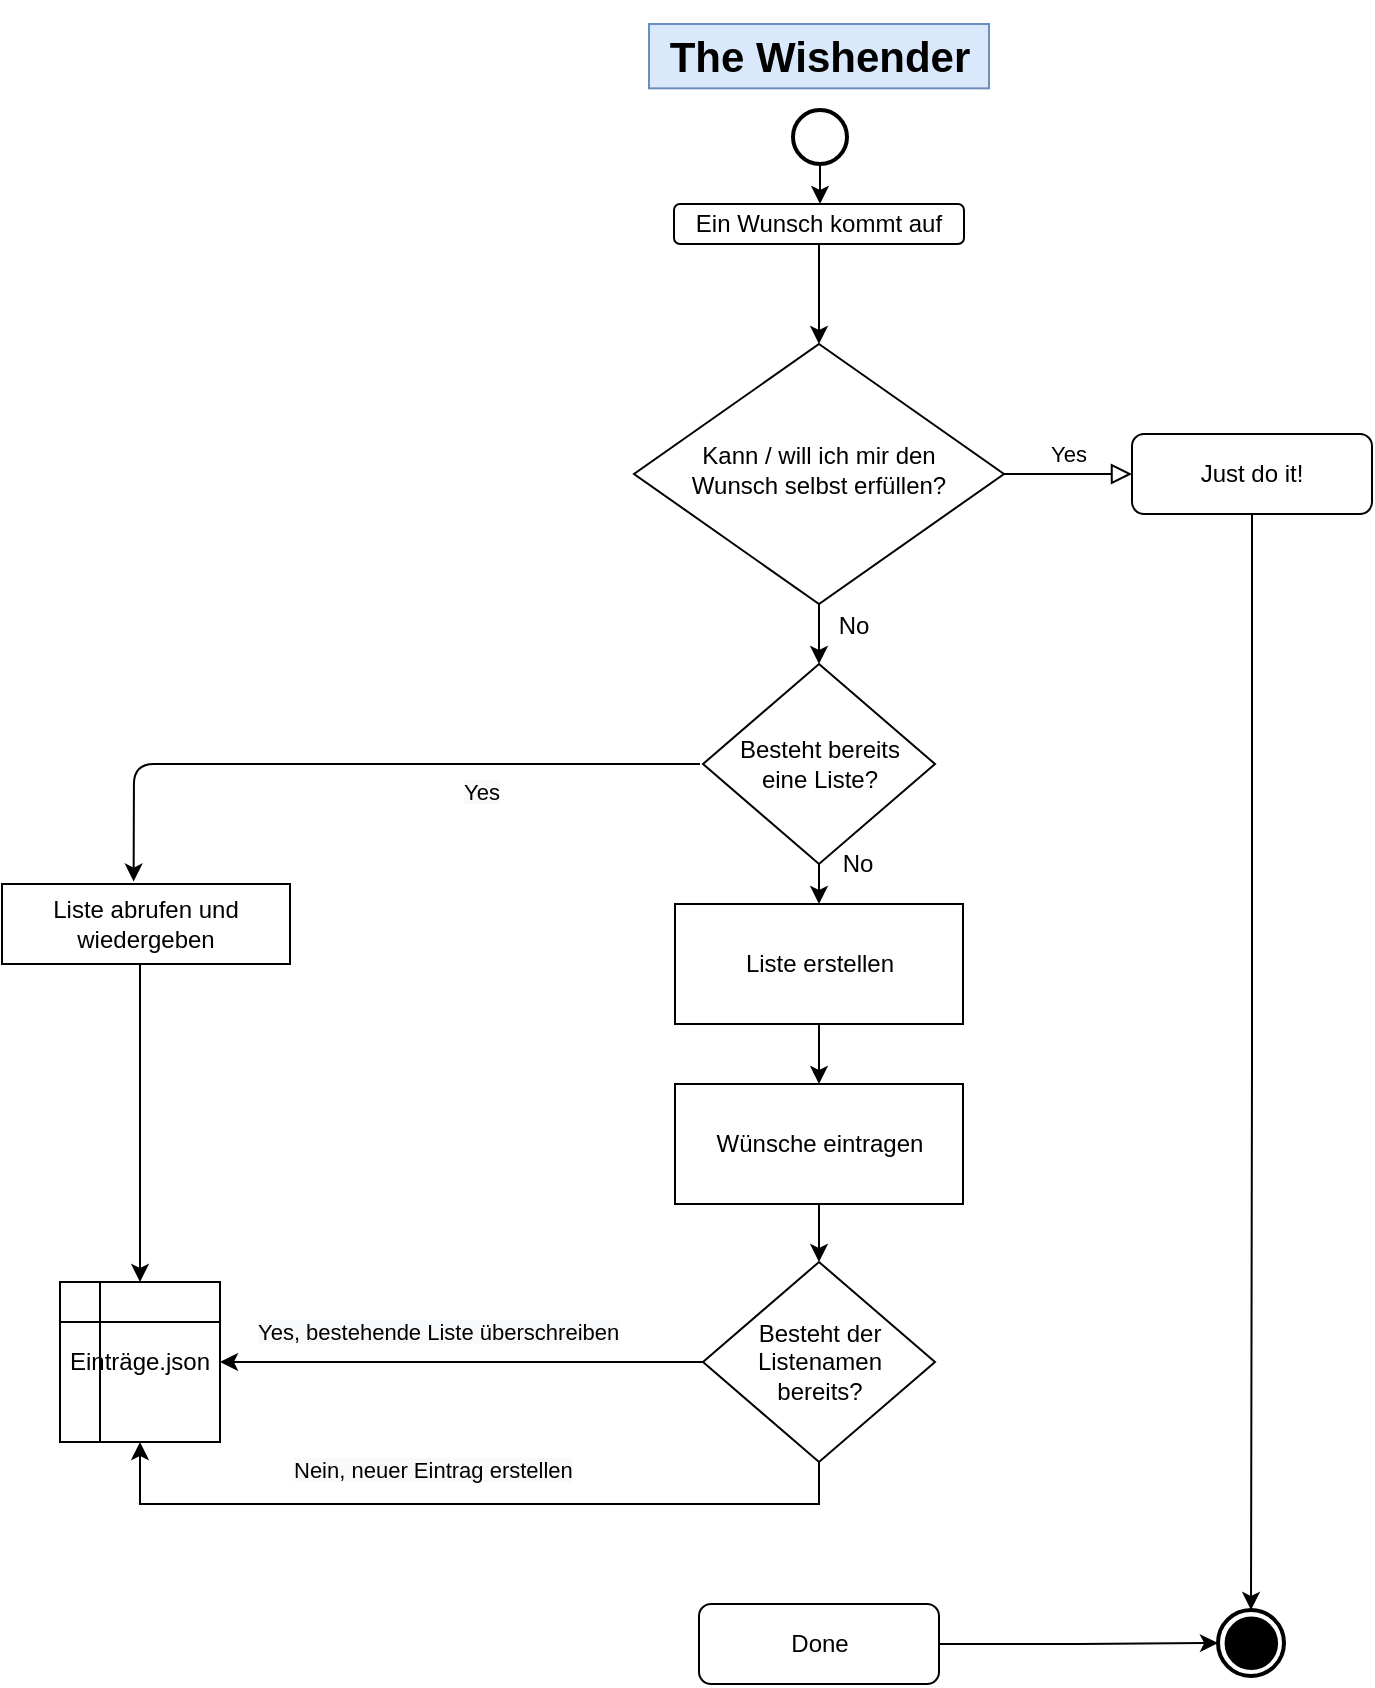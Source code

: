 <mxfile version="14.8.0" type="github">
  <diagram id="C5RBs43oDa-KdzZeNtuy" name="Page-1">
    <mxGraphModel dx="1773" dy="595" grid="1" gridSize="10" guides="1" tooltips="1" connect="1" arrows="1" fold="1" page="1" pageScale="1" pageWidth="827" pageHeight="1169" math="0" shadow="0">
      <root>
        <mxCell id="WIyWlLk6GJQsqaUBKTNV-0" />
        <mxCell id="WIyWlLk6GJQsqaUBKTNV-1" parent="WIyWlLk6GJQsqaUBKTNV-0" />
        <mxCell id="di-3Y8y_mHHa996DrnMo-0" style="edgeStyle=orthogonalEdgeStyle;rounded=0;orthogonalLoop=1;jettySize=auto;html=1;entryX=0.5;entryY=0;entryDx=0;entryDy=0;" parent="WIyWlLk6GJQsqaUBKTNV-1" source="WIyWlLk6GJQsqaUBKTNV-3" target="WIyWlLk6GJQsqaUBKTNV-6" edge="1">
          <mxGeometry relative="1" as="geometry" />
        </mxCell>
        <mxCell id="WIyWlLk6GJQsqaUBKTNV-3" value="Ein Wunsch kommt auf" style="rounded=1;whiteSpace=wrap;html=1;fontSize=12;glass=0;strokeWidth=1;shadow=0;" parent="WIyWlLk6GJQsqaUBKTNV-1" vertex="1">
          <mxGeometry x="249" y="250" width="145" height="20" as="geometry" />
        </mxCell>
        <mxCell id="WIyWlLk6GJQsqaUBKTNV-5" value="Yes" style="edgeStyle=orthogonalEdgeStyle;rounded=0;html=1;jettySize=auto;orthogonalLoop=1;fontSize=11;endArrow=block;endFill=0;endSize=8;strokeWidth=1;shadow=0;labelBackgroundColor=none;" parent="WIyWlLk6GJQsqaUBKTNV-1" source="WIyWlLk6GJQsqaUBKTNV-6" target="WIyWlLk6GJQsqaUBKTNV-7" edge="1">
          <mxGeometry y="10" relative="1" as="geometry">
            <mxPoint as="offset" />
          </mxGeometry>
        </mxCell>
        <mxCell id="U8Mcb4lg5IfBwJAD4T7I-14" style="edgeStyle=orthogonalEdgeStyle;rounded=0;orthogonalLoop=1;jettySize=auto;html=1;entryX=0.5;entryY=0;entryDx=0;entryDy=0;" parent="WIyWlLk6GJQsqaUBKTNV-1" source="WIyWlLk6GJQsqaUBKTNV-6" target="UaOyjIJ_8gi9OEM0rkwh-13" edge="1">
          <mxGeometry relative="1" as="geometry">
            <mxPoint x="321" y="490" as="targetPoint" />
          </mxGeometry>
        </mxCell>
        <mxCell id="WIyWlLk6GJQsqaUBKTNV-6" value="&lt;font style=&quot;font-size: 12px&quot;&gt;Kann / will ich mir den Wunsch&amp;nbsp;selbst erfüllen?&lt;/font&gt;" style="rhombus;whiteSpace=wrap;html=1;shadow=0;fontFamily=Helvetica;fontSize=12;align=center;strokeWidth=1;spacing=6;spacingTop=-4;" parent="WIyWlLk6GJQsqaUBKTNV-1" vertex="1">
          <mxGeometry x="229" y="320" width="185" height="130" as="geometry" />
        </mxCell>
        <mxCell id="E0A_zV6E4AdtdAHmEf6j-4" style="edgeStyle=orthogonalEdgeStyle;rounded=0;orthogonalLoop=1;jettySize=auto;html=1;entryX=0.5;entryY=0;entryDx=0;entryDy=0;entryPerimeter=0;" parent="WIyWlLk6GJQsqaUBKTNV-1" source="WIyWlLk6GJQsqaUBKTNV-7" target="E0A_zV6E4AdtdAHmEf6j-6" edge="1">
          <mxGeometry relative="1" as="geometry">
            <mxPoint x="538.5" y="828.5" as="targetPoint" />
          </mxGeometry>
        </mxCell>
        <mxCell id="WIyWlLk6GJQsqaUBKTNV-7" value="Just do it!" style="rounded=1;whiteSpace=wrap;html=1;fontSize=12;glass=0;strokeWidth=1;shadow=0;" parent="WIyWlLk6GJQsqaUBKTNV-1" vertex="1">
          <mxGeometry x="478" y="365" width="120" height="40" as="geometry" />
        </mxCell>
        <mxCell id="E0A_zV6E4AdtdAHmEf6j-3" style="edgeStyle=orthogonalEdgeStyle;rounded=0;orthogonalLoop=1;jettySize=auto;html=1;entryX=0;entryY=0.5;entryDx=0;entryDy=0;entryPerimeter=0;" parent="WIyWlLk6GJQsqaUBKTNV-1" source="WIyWlLk6GJQsqaUBKTNV-11" target="E0A_zV6E4AdtdAHmEf6j-6" edge="1">
          <mxGeometry relative="1" as="geometry">
            <mxPoint x="527" y="840" as="targetPoint" />
          </mxGeometry>
        </mxCell>
        <mxCell id="WIyWlLk6GJQsqaUBKTNV-11" value="Done" style="rounded=1;whiteSpace=wrap;html=1;fontSize=12;glass=0;strokeWidth=1;shadow=0;" parent="WIyWlLk6GJQsqaUBKTNV-1" vertex="1">
          <mxGeometry x="261.5" y="950" width="120" height="40" as="geometry" />
        </mxCell>
        <mxCell id="U8Mcb4lg5IfBwJAD4T7I-0" value="&lt;h2&gt;&lt;b style=&quot;font-size: 21px&quot;&gt;The Wishender&lt;/b&gt;&lt;/h2&gt;" style="text;html=1;strokeColor=#6c8ebf;fillColor=#dae8fc;align=center;verticalAlign=middle;whiteSpace=wrap;rounded=0;" parent="WIyWlLk6GJQsqaUBKTNV-1" vertex="1">
          <mxGeometry x="236.5" y="160" width="170" height="32.18" as="geometry" />
        </mxCell>
        <mxCell id="U8Mcb4lg5IfBwJAD4T7I-17" value="No" style="text;html=1;strokeColor=none;fillColor=none;align=center;verticalAlign=middle;whiteSpace=wrap;rounded=0;" parent="WIyWlLk6GJQsqaUBKTNV-1" vertex="1">
          <mxGeometry x="319" y="451" width="40" height="20" as="geometry" />
        </mxCell>
        <mxCell id="UaOyjIJ_8gi9OEM0rkwh-0" value="" style="endArrow=classic;html=1;entryX=0.457;entryY=-0.031;entryDx=0;entryDy=0;entryPerimeter=0;" parent="WIyWlLk6GJQsqaUBKTNV-1" target="1nC4im5V9MFDBcnBVCWe-0" edge="1">
          <mxGeometry width="50" height="50" relative="1" as="geometry">
            <mxPoint x="262" y="530" as="sourcePoint" />
            <mxPoint x="54" y="590" as="targetPoint" />
            <Array as="points">
              <mxPoint x="-21" y="530" />
            </Array>
          </mxGeometry>
        </mxCell>
        <mxCell id="UaOyjIJ_8gi9OEM0rkwh-1" value="&lt;meta charset=&quot;utf-8&quot;&gt;&lt;span style=&quot;color: rgb(0, 0, 0); font-family: helvetica; font-size: 11px; font-style: normal; font-weight: 400; letter-spacing: normal; text-align: center; text-indent: 0px; text-transform: none; word-spacing: 0px; background-color: rgb(248, 249, 250); display: inline; float: none;&quot;&gt;Yes&lt;/span&gt;" style="text;whiteSpace=wrap;html=1;rotation=0;" parent="WIyWlLk6GJQsqaUBKTNV-1" vertex="1">
          <mxGeometry x="142" y="530" width="40" height="30" as="geometry" />
        </mxCell>
        <mxCell id="UaOyjIJ_8gi9OEM0rkwh-4" value="" style="endArrow=classic;html=1;entryX=0.5;entryY=0;entryDx=0;entryDy=0;exitX=0.5;exitY=1;exitDx=0;exitDy=0;" parent="WIyWlLk6GJQsqaUBKTNV-1" source="UaOyjIJ_8gi9OEM0rkwh-13" target="UaOyjIJ_8gi9OEM0rkwh-5" edge="1">
          <mxGeometry width="50" height="50" relative="1" as="geometry">
            <mxPoint x="322" y="550" as="sourcePoint" />
            <mxPoint x="322" y="590" as="targetPoint" />
          </mxGeometry>
        </mxCell>
        <mxCell id="UaOyjIJ_8gi9OEM0rkwh-5" value="Liste erstellen" style="rounded=0;whiteSpace=wrap;html=1;strokeWidth=1;" parent="WIyWlLk6GJQsqaUBKTNV-1" vertex="1">
          <mxGeometry x="249.5" y="600" width="144" height="60" as="geometry" />
        </mxCell>
        <mxCell id="UaOyjIJ_8gi9OEM0rkwh-7" value="Wünsche eintragen" style="rounded=0;whiteSpace=wrap;html=1;strokeWidth=1;" parent="WIyWlLk6GJQsqaUBKTNV-1" vertex="1">
          <mxGeometry x="249.5" y="690" width="144" height="60" as="geometry" />
        </mxCell>
        <mxCell id="UaOyjIJ_8gi9OEM0rkwh-9" value="" style="endArrow=classic;html=1;exitX=0.5;exitY=1;exitDx=0;exitDy=0;entryX=0.5;entryY=0;entryDx=0;entryDy=0;" parent="WIyWlLk6GJQsqaUBKTNV-1" source="UaOyjIJ_8gi9OEM0rkwh-7" target="1nC4im5V9MFDBcnBVCWe-2" edge="1">
          <mxGeometry width="50" height="50" relative="1" as="geometry">
            <mxPoint x="194" y="820" as="sourcePoint" />
            <mxPoint x="321" y="770" as="targetPoint" />
          </mxGeometry>
        </mxCell>
        <mxCell id="UaOyjIJ_8gi9OEM0rkwh-10" value="" style="endArrow=classic;html=1;entryX=0.5;entryY=0;entryDx=0;entryDy=0;exitX=0.5;exitY=1;exitDx=0;exitDy=0;" parent="WIyWlLk6GJQsqaUBKTNV-1" source="UaOyjIJ_8gi9OEM0rkwh-5" target="UaOyjIJ_8gi9OEM0rkwh-7" edge="1">
          <mxGeometry width="50" height="50" relative="1" as="geometry">
            <mxPoint x="292" y="720" as="sourcePoint" />
            <mxPoint x="342" y="670" as="targetPoint" />
          </mxGeometry>
        </mxCell>
        <mxCell id="UaOyjIJ_8gi9OEM0rkwh-13" value="Besteht bereits &lt;br&gt;eine Liste?" style="rhombus;whiteSpace=wrap;html=1;strokeWidth=1;" parent="WIyWlLk6GJQsqaUBKTNV-1" vertex="1">
          <mxGeometry x="263.5" y="480" width="116" height="100" as="geometry" />
        </mxCell>
        <mxCell id="UaOyjIJ_8gi9OEM0rkwh-15" value="No" style="text;html=1;strokeColor=none;fillColor=none;align=center;verticalAlign=middle;whiteSpace=wrap;rounded=0;" parent="WIyWlLk6GJQsqaUBKTNV-1" vertex="1">
          <mxGeometry x="321" y="570" width="40" height="20" as="geometry" />
        </mxCell>
        <mxCell id="E0A_zV6E4AdtdAHmEf6j-8" style="edgeStyle=orthogonalEdgeStyle;rounded=0;orthogonalLoop=1;jettySize=auto;html=1;entryX=0.5;entryY=0;entryDx=0;entryDy=0;" parent="WIyWlLk6GJQsqaUBKTNV-1" source="E0A_zV6E4AdtdAHmEf6j-0" target="WIyWlLk6GJQsqaUBKTNV-3" edge="1">
          <mxGeometry relative="1" as="geometry" />
        </mxCell>
        <mxCell id="E0A_zV6E4AdtdAHmEf6j-0" value="" style="strokeWidth=2;html=1;shape=mxgraph.flowchart.start_2;whiteSpace=wrap;" parent="WIyWlLk6GJQsqaUBKTNV-1" vertex="1">
          <mxGeometry x="308.5" y="203" width="27" height="27" as="geometry" />
        </mxCell>
        <mxCell id="E0A_zV6E4AdtdAHmEf6j-7" value="" style="group" parent="WIyWlLk6GJQsqaUBKTNV-1" vertex="1" connectable="0">
          <mxGeometry x="521" y="823" width="33" height="83" as="geometry" />
        </mxCell>
        <mxCell id="E0A_zV6E4AdtdAHmEf6j-6" value="" style="strokeWidth=2;html=1;shape=mxgraph.flowchart.start_2;whiteSpace=wrap;fillColor=#FFFFFF;" parent="E0A_zV6E4AdtdAHmEf6j-7" vertex="1">
          <mxGeometry y="130" width="33" height="33" as="geometry" />
        </mxCell>
        <mxCell id="E0A_zV6E4AdtdAHmEf6j-5" value="" style="strokeWidth=2;html=1;shape=mxgraph.flowchart.start_2;whiteSpace=wrap;fillColor=#000000;" parent="E0A_zV6E4AdtdAHmEf6j-7" vertex="1">
          <mxGeometry x="4.29" y="134.29" width="24.75" height="24.75" as="geometry" />
        </mxCell>
        <mxCell id="1nC4im5V9MFDBcnBVCWe-9" style="edgeStyle=orthogonalEdgeStyle;rounded=0;orthogonalLoop=1;jettySize=auto;html=1;exitX=0.5;exitY=1;exitDx=0;exitDy=0;" edge="1" parent="WIyWlLk6GJQsqaUBKTNV-1" source="1nC4im5V9MFDBcnBVCWe-0" target="1nC4im5V9MFDBcnBVCWe-5">
          <mxGeometry relative="1" as="geometry">
            <Array as="points">
              <mxPoint x="-18" y="630" />
            </Array>
          </mxGeometry>
        </mxCell>
        <mxCell id="1nC4im5V9MFDBcnBVCWe-0" value="Liste abrufen und wiedergeben" style="rounded=0;whiteSpace=wrap;html=1;strokeWidth=1;" vertex="1" parent="WIyWlLk6GJQsqaUBKTNV-1">
          <mxGeometry x="-87" y="590" width="144" height="40" as="geometry" />
        </mxCell>
        <mxCell id="1nC4im5V9MFDBcnBVCWe-7" style="edgeStyle=orthogonalEdgeStyle;rounded=0;orthogonalLoop=1;jettySize=auto;html=1;" edge="1" parent="WIyWlLk6GJQsqaUBKTNV-1" source="1nC4im5V9MFDBcnBVCWe-2" target="1nC4im5V9MFDBcnBVCWe-5">
          <mxGeometry relative="1" as="geometry">
            <mxPoint x="-60" y="870" as="targetPoint" />
            <Array as="points">
              <mxPoint x="322" y="900" />
              <mxPoint x="-18" y="900" />
            </Array>
          </mxGeometry>
        </mxCell>
        <mxCell id="1nC4im5V9MFDBcnBVCWe-2" value="Besteht der Listenamen &lt;br&gt;bereits?" style="rhombus;whiteSpace=wrap;html=1;strokeWidth=1;" vertex="1" parent="WIyWlLk6GJQsqaUBKTNV-1">
          <mxGeometry x="263.5" y="779" width="116" height="100" as="geometry" />
        </mxCell>
        <mxCell id="1nC4im5V9MFDBcnBVCWe-4" value="" style="endArrow=classic;html=1;exitX=0;exitY=0.5;exitDx=0;exitDy=0;entryX=1;entryY=0.5;entryDx=0;entryDy=0;" edge="1" parent="WIyWlLk6GJQsqaUBKTNV-1" source="1nC4im5V9MFDBcnBVCWe-2" target="1nC4im5V9MFDBcnBVCWe-5">
          <mxGeometry width="50" height="50" relative="1" as="geometry">
            <mxPoint x="331.5" y="760" as="sourcePoint" />
            <mxPoint x="170" y="820" as="targetPoint" />
          </mxGeometry>
        </mxCell>
        <mxCell id="1nC4im5V9MFDBcnBVCWe-5" value="Einträge.json" style="shape=internalStorage;whiteSpace=wrap;html=1;backgroundOutline=1;" vertex="1" parent="WIyWlLk6GJQsqaUBKTNV-1">
          <mxGeometry x="-58" y="789" width="80" height="80" as="geometry" />
        </mxCell>
        <mxCell id="1nC4im5V9MFDBcnBVCWe-6" value="&lt;span style=&quot;color: rgb(0 , 0 , 0) ; font-family: &amp;#34;helvetica&amp;#34; ; font-size: 11px ; font-style: normal ; font-weight: 400 ; letter-spacing: normal ; text-align: center ; text-indent: 0px ; text-transform: none ; word-spacing: 0px ; background-color: rgb(248 , 249 , 250) ; display: inline ; float: none&quot;&gt;Yes, bestehende Liste überschreiben&lt;/span&gt;" style="text;whiteSpace=wrap;html=1;rotation=0;" vertex="1" parent="WIyWlLk6GJQsqaUBKTNV-1">
          <mxGeometry x="39" y="800" width="210" height="30" as="geometry" />
        </mxCell>
        <mxCell id="1nC4im5V9MFDBcnBVCWe-8" value="&lt;span style=&quot;color: rgb(0 , 0 , 0) ; font-family: &amp;#34;helvetica&amp;#34; ; font-size: 11px ; font-style: normal ; font-weight: 400 ; letter-spacing: normal ; text-align: center ; text-indent: 0px ; text-transform: none ; word-spacing: 0px ; background-color: rgb(248 , 249 , 250) ; display: inline ; float: none&quot;&gt;Nein, neuer Eintrag erstellen&lt;/span&gt;" style="text;whiteSpace=wrap;html=1;rotation=0;" vertex="1" parent="WIyWlLk6GJQsqaUBKTNV-1">
          <mxGeometry x="57" y="869" width="210" height="30" as="geometry" />
        </mxCell>
      </root>
    </mxGraphModel>
  </diagram>
</mxfile>
